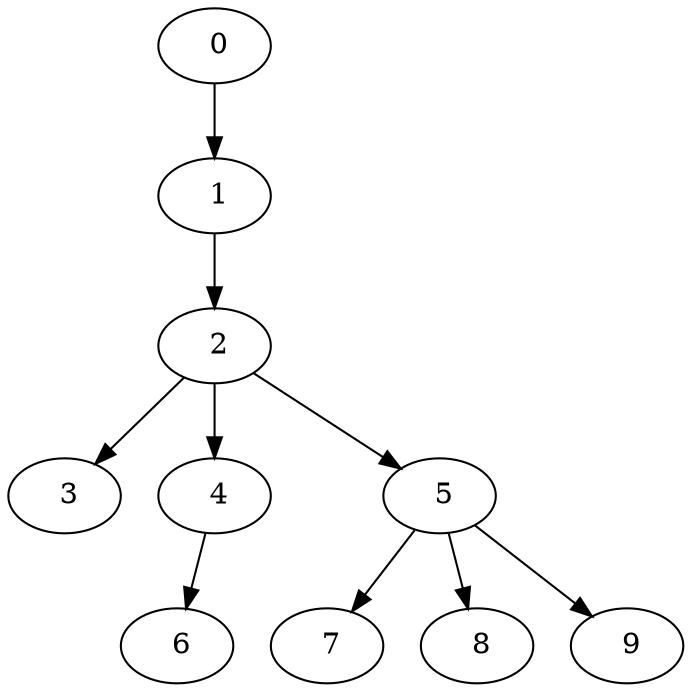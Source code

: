 digraph mytree {
" 0" -> " 1";
" 1" -> " 2";
" 2" -> " 3";
" 2" -> " 4";
" 2" -> " 5";
" 3";
" 4" -> " 6";
" 5" -> " 7";
" 5" -> " 8";
" 5" -> " 9";
" 6";
" 7";
" 8";
" 9";
}

